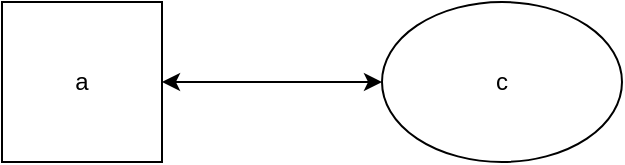 <mxfile>
    <diagram id="sWgCjdYztQFh1ezxrF-R" name="Page-1">
        <mxGraphModel dx="1774" dy="1276" grid="1" gridSize="10" guides="1" tooltips="1" connect="1" arrows="1" fold="1" page="1" pageScale="1" pageWidth="827" pageHeight="1169" math="0" shadow="0">
            <root>
                <mxCell id="0"/>
                <mxCell id="1" parent="0"/>
                <mxCell id="2" value="a" style="whiteSpace=wrap;html=1;aspect=fixed;" parent="1" vertex="1">
                    <mxGeometry x="200" y="100" width="80" height="80" as="geometry"/>
                </mxCell>
                <mxCell id="3" value="" style="endArrow=classic;startArrow=classic;html=1;exitX=1;exitY=0.5;exitDx=0;exitDy=0;entryX=0;entryY=0.5;entryDx=0;entryDy=0;" parent="1" source="2" target="4" edge="1">
                    <mxGeometry width="50" height="50" relative="1" as="geometry">
                        <mxPoint x="320" y="160" as="sourcePoint"/>
                        <mxPoint x="380" y="140" as="targetPoint"/>
                    </mxGeometry>
                </mxCell>
                <mxCell id="4" value="c" style="ellipse;whiteSpace=wrap;html=1;" parent="1" vertex="1">
                    <mxGeometry x="390" y="100" width="120" height="80" as="geometry"/>
                </mxCell>
            </root>
        </mxGraphModel>
    </diagram>
</mxfile>